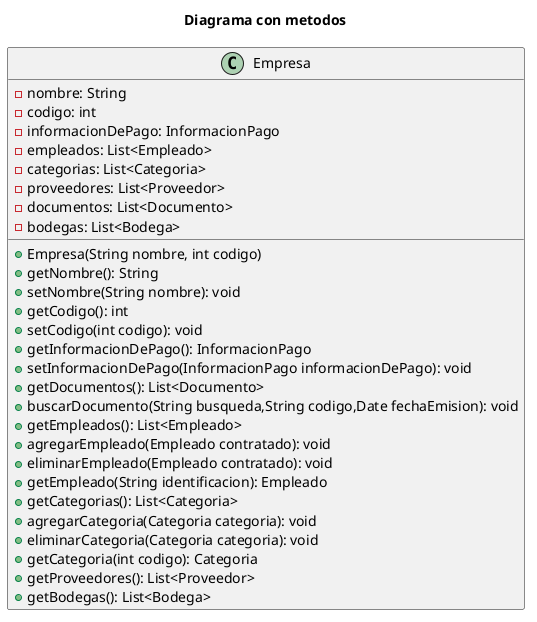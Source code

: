 @startuml "Diagrama con metodos"

title Diagrama con metodos

class Empresa{
    - nombre: String
    - codigo: int
    - informacionDePago: InformacionPago
    - empleados: List<Empleado>
    - categorias: List<Categoria>
    - proveedores: List<Proveedor>
    - documentos: List<Documento>
    - bodegas: List<Bodega>
    + Empresa(String nombre, int codigo)
    + getNombre(): String
    + setNombre(String nombre): void
    + getCodigo(): int
    + setCodigo(int codigo): void
    + getInformacionDePago(): InformacionPago
    + setInformacionDePago(InformacionPago informacionDePago): void
    + getDocumentos(): List<Documento>
    + buscarDocumento(String busqueda,String codigo,Date fechaEmision): void
    + getEmpleados(): List<Empleado>
    + agregarEmpleado(Empleado contratado): void
    + eliminarEmpleado(Empleado contratado): void
    + getEmpleado(String identificacion): Empleado
    + getCategorias(): List<Categoria>
    + agregarCategoria(Categoria categoria): void
    + eliminarCategoria(Categoria categoria): void
    + getCategoria(int codigo): Categoria
    + getProveedores(): List<Proveedor>
    + getBodegas(): List<Bodega>
}